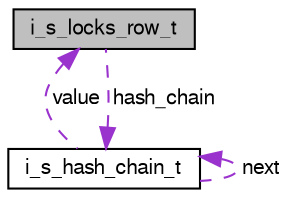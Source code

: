 digraph "i_s_locks_row_t"
{
  bgcolor="transparent";
  edge [fontname="FreeSans",fontsize="10",labelfontname="FreeSans",labelfontsize="10"];
  node [fontname="FreeSans",fontsize="10",shape=record];
  Node1 [label="i_s_locks_row_t",height=0.2,width=0.4,color="black", fillcolor="grey75", style="filled" fontcolor="black"];
  Node2 -> Node1 [dir="back",color="darkorchid3",fontsize="10",style="dashed",label=" hash_chain" ,fontname="FreeSans"];
  Node2 [label="i_s_hash_chain_t",height=0.2,width=0.4,color="black",URL="$structi__s__hash__chain__t.html"];
  Node2 -> Node2 [dir="back",color="darkorchid3",fontsize="10",style="dashed",label=" next" ,fontname="FreeSans"];
  Node1 -> Node2 [dir="back",color="darkorchid3",fontsize="10",style="dashed",label=" value" ,fontname="FreeSans"];
}

